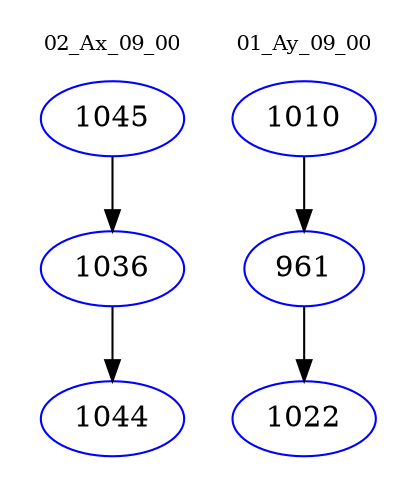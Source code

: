 digraph{
subgraph cluster_0 {
color = white
label = "02_Ax_09_00";
fontsize=10;
T0_1045 [label="1045", color="blue"]
T0_1045 -> T0_1036 [color="black"]
T0_1036 [label="1036", color="blue"]
T0_1036 -> T0_1044 [color="black"]
T0_1044 [label="1044", color="blue"]
}
subgraph cluster_1 {
color = white
label = "01_Ay_09_00";
fontsize=10;
T1_1010 [label="1010", color="blue"]
T1_1010 -> T1_961 [color="black"]
T1_961 [label="961", color="blue"]
T1_961 -> T1_1022 [color="black"]
T1_1022 [label="1022", color="blue"]
}
}
